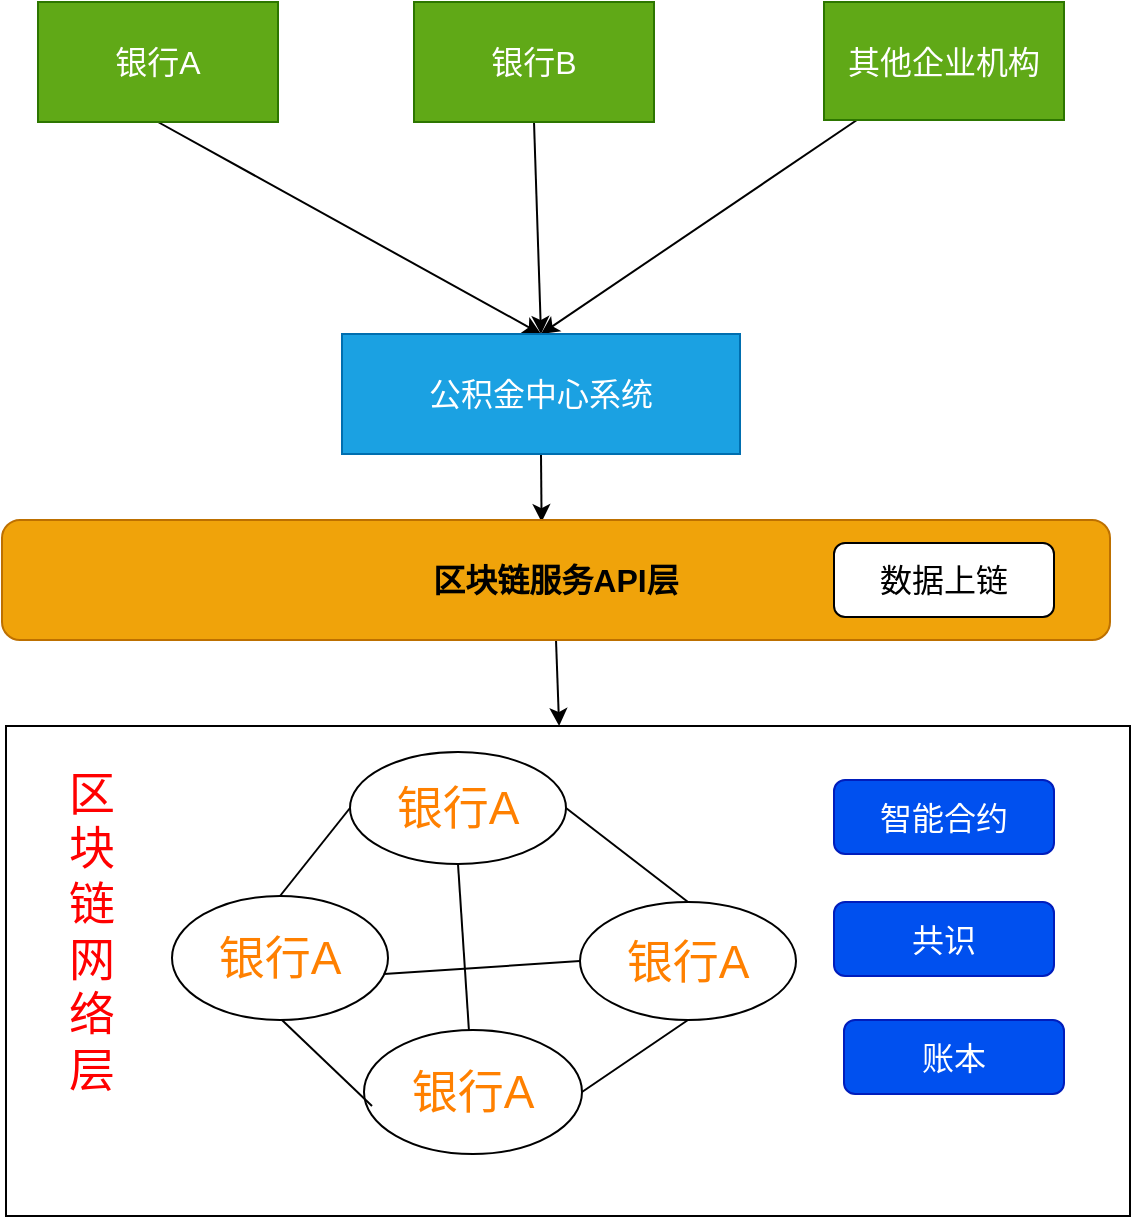 <mxfile>
    <diagram id="Wm-BTRdqjP_XX6lUrxme" name="第 1 页">
        <mxGraphModel dx="1113" dy="713" grid="0" gridSize="10" guides="1" tooltips="1" connect="1" arrows="1" fold="1" page="1" pageScale="1" pageWidth="827" pageHeight="1169" math="0" shadow="0">
            <root>
                <mxCell id="0"/>
                <mxCell id="1" parent="0"/>
                <mxCell id="7" style="edgeStyle=none;html=1;exitX=0.5;exitY=1;exitDx=0;exitDy=0;entryX=0.5;entryY=0;entryDx=0;entryDy=0;fontSize=16;" edge="1" parent="1" source="2" target="6">
                    <mxGeometry relative="1" as="geometry"/>
                </mxCell>
                <mxCell id="2" value="银行A" style="rounded=0;whiteSpace=wrap;html=1;fontSize=16;fillColor=#60a917;strokeColor=#2D7600;fontColor=#ffffff;" vertex="1" parent="1">
                    <mxGeometry x="41" y="78" width="120" height="60" as="geometry"/>
                </mxCell>
                <mxCell id="9" style="edgeStyle=none;html=1;exitX=0.5;exitY=1;exitDx=0;exitDy=0;entryX=0.5;entryY=0;entryDx=0;entryDy=0;fontSize=16;" edge="1" parent="1" source="4" target="6">
                    <mxGeometry relative="1" as="geometry"/>
                </mxCell>
                <mxCell id="4" value="银行B" style="rounded=0;whiteSpace=wrap;html=1;fontSize=16;fillColor=#60a917;strokeColor=#2D7600;fontColor=#ffffff;" vertex="1" parent="1">
                    <mxGeometry x="229" y="78" width="120" height="60" as="geometry"/>
                </mxCell>
                <mxCell id="10" style="edgeStyle=none;html=1;entryX=0.5;entryY=0;entryDx=0;entryDy=0;fontSize=16;" edge="1" parent="1" source="5" target="6">
                    <mxGeometry relative="1" as="geometry"/>
                </mxCell>
                <mxCell id="5" value="其他企业机构" style="rounded=0;whiteSpace=wrap;html=1;fontSize=16;fillColor=#60a917;strokeColor=#2D7600;fontColor=#ffffff;" vertex="1" parent="1">
                    <mxGeometry x="434" y="78" width="120" height="59" as="geometry"/>
                </mxCell>
                <mxCell id="15" style="edgeStyle=none;html=1;exitX=0.5;exitY=1;exitDx=0;exitDy=0;entryX=0.487;entryY=0.017;entryDx=0;entryDy=0;entryPerimeter=0;fontSize=16;" edge="1" parent="1" source="6" target="11">
                    <mxGeometry relative="1" as="geometry"/>
                </mxCell>
                <mxCell id="6" value="公积金中心系统" style="rounded=0;whiteSpace=wrap;html=1;fontSize=16;fillColor=#1ba1e2;strokeColor=#006EAF;fontColor=#ffffff;" vertex="1" parent="1">
                    <mxGeometry x="193" y="244" width="199" height="60" as="geometry"/>
                </mxCell>
                <mxCell id="19" style="edgeStyle=none;html=1;exitX=0.5;exitY=1;exitDx=0;exitDy=0;fontSize=23;fontColor=#FF0000;" edge="1" parent="1" source="11" target="17">
                    <mxGeometry relative="1" as="geometry"/>
                </mxCell>
                <mxCell id="11" value="&lt;b&gt;区块链服务API层&lt;/b&gt;" style="rounded=1;whiteSpace=wrap;html=1;fontSize=16;fillColor=#f0a30a;strokeColor=#BD7000;fontColor=#000000;" vertex="1" parent="1">
                    <mxGeometry x="23" y="337" width="554" height="60" as="geometry"/>
                </mxCell>
                <mxCell id="12" value="数据上链" style="rounded=1;whiteSpace=wrap;html=1;fontSize=16;" vertex="1" parent="1">
                    <mxGeometry x="439" y="348.5" width="110" height="37" as="geometry"/>
                </mxCell>
                <mxCell id="17" value="" style="rounded=0;whiteSpace=wrap;html=1;fontSize=16;" vertex="1" parent="1">
                    <mxGeometry x="25" y="440" width="562" height="245" as="geometry"/>
                </mxCell>
                <mxCell id="18" value="区&lt;br style=&quot;font-size: 23px;&quot;&gt;块&lt;br style=&quot;font-size: 23px;&quot;&gt;链&lt;br style=&quot;font-size: 23px;&quot;&gt;网&lt;br style=&quot;font-size: 23px;&quot;&gt;络&lt;br style=&quot;font-size: 23px;&quot;&gt;层" style="text;html=1;strokeColor=none;fillColor=none;align=center;verticalAlign=middle;whiteSpace=wrap;rounded=0;fontSize=23;fontColor=#FF0000;" vertex="1" parent="1">
                    <mxGeometry x="48" y="533" width="40" height="20" as="geometry"/>
                </mxCell>
                <mxCell id="20" value="&lt;font color=&quot;#ff8000&quot;&gt;银行A&lt;/font&gt;" style="ellipse;whiteSpace=wrap;html=1;fontSize=23;fontColor=#FF0000;" vertex="1" parent="1">
                    <mxGeometry x="197" y="453" width="108" height="56" as="geometry"/>
                </mxCell>
                <mxCell id="21" value="&lt;font color=&quot;#ff8000&quot;&gt;银行A&lt;/font&gt;" style="ellipse;whiteSpace=wrap;html=1;fontSize=23;fontColor=#FF0000;" vertex="1" parent="1">
                    <mxGeometry x="108" y="525" width="108" height="62" as="geometry"/>
                </mxCell>
                <mxCell id="22" value="&lt;font color=&quot;#ff8000&quot;&gt;银行A&lt;/font&gt;" style="ellipse;whiteSpace=wrap;html=1;fontSize=23;fontColor=#FF0000;" vertex="1" parent="1">
                    <mxGeometry x="204" y="592" width="109" height="62" as="geometry"/>
                </mxCell>
                <mxCell id="23" value="&lt;font color=&quot;#ff8000&quot;&gt;银行A&lt;/font&gt;" style="ellipse;whiteSpace=wrap;html=1;fontSize=23;fontColor=#FF0000;" vertex="1" parent="1">
                    <mxGeometry x="312" y="528" width="108" height="59" as="geometry"/>
                </mxCell>
                <mxCell id="27" value="" style="endArrow=none;html=1;fontSize=23;fontColor=#FF0000;exitX=0.5;exitY=0;exitDx=0;exitDy=0;entryX=0;entryY=0.5;entryDx=0;entryDy=0;" edge="1" parent="1" source="21" target="20">
                    <mxGeometry width="50" height="50" relative="1" as="geometry">
                        <mxPoint x="164" y="535" as="sourcePoint"/>
                        <mxPoint x="214" y="485" as="targetPoint"/>
                    </mxGeometry>
                </mxCell>
                <mxCell id="28" value="" style="endArrow=none;html=1;fontSize=23;fontColor=#FF0000;entryX=1;entryY=0.5;entryDx=0;entryDy=0;exitX=0.5;exitY=0;exitDx=0;exitDy=0;" edge="1" parent="1" source="23" target="20">
                    <mxGeometry width="50" height="50" relative="1" as="geometry">
                        <mxPoint x="396" y="520" as="sourcePoint"/>
                        <mxPoint x="446" y="470" as="targetPoint"/>
                    </mxGeometry>
                </mxCell>
                <mxCell id="29" value="" style="endArrow=none;html=1;fontSize=23;fontColor=#FF0000;exitX=1;exitY=0.5;exitDx=0;exitDy=0;entryX=0.5;entryY=1;entryDx=0;entryDy=0;" edge="1" parent="1" source="22" target="23">
                    <mxGeometry width="50" height="50" relative="1" as="geometry">
                        <mxPoint x="348" y="665" as="sourcePoint"/>
                        <mxPoint x="398" y="615" as="targetPoint"/>
                    </mxGeometry>
                </mxCell>
                <mxCell id="30" value="" style="endArrow=none;html=1;fontSize=23;fontColor=#FF0000;entryX=0.509;entryY=1;entryDx=0;entryDy=0;entryPerimeter=0;" edge="1" parent="1" target="21">
                    <mxGeometry width="50" height="50" relative="1" as="geometry">
                        <mxPoint x="208" y="630" as="sourcePoint"/>
                        <mxPoint x="163" y="608" as="targetPoint"/>
                    </mxGeometry>
                </mxCell>
                <mxCell id="31" value="" style="endArrow=none;html=1;fontSize=23;fontColor=#FF0000;exitX=0.981;exitY=0.629;exitDx=0;exitDy=0;exitPerimeter=0;entryX=0;entryY=0.5;entryDx=0;entryDy=0;" edge="1" parent="1" source="21" target="23">
                    <mxGeometry width="50" height="50" relative="1" as="geometry">
                        <mxPoint x="451" y="562" as="sourcePoint"/>
                        <mxPoint x="501" y="512" as="targetPoint"/>
                    </mxGeometry>
                </mxCell>
                <mxCell id="32" value="" style="endArrow=none;html=1;fontSize=23;fontColor=#FF0000;entryX=0.5;entryY=1;entryDx=0;entryDy=0;" edge="1" parent="1" source="22" target="20">
                    <mxGeometry width="50" height="50" relative="1" as="geometry">
                        <mxPoint x="236" y="573" as="sourcePoint"/>
                        <mxPoint x="286" y="523" as="targetPoint"/>
                    </mxGeometry>
                </mxCell>
                <mxCell id="33" value="智能合约" style="rounded=1;whiteSpace=wrap;html=1;fontSize=16;fillColor=#0050ef;strokeColor=#001DBC;fontColor=#ffffff;" vertex="1" parent="1">
                    <mxGeometry x="439" y="467" width="110" height="37" as="geometry"/>
                </mxCell>
                <mxCell id="34" value="共识" style="rounded=1;whiteSpace=wrap;html=1;fontSize=16;fillColor=#0050ef;strokeColor=#001DBC;fontColor=#ffffff;" vertex="1" parent="1">
                    <mxGeometry x="439" y="528" width="110" height="37" as="geometry"/>
                </mxCell>
                <mxCell id="35" value="账本" style="rounded=1;whiteSpace=wrap;html=1;fontSize=16;fillColor=#0050ef;strokeColor=#001DBC;fontColor=#ffffff;" vertex="1" parent="1">
                    <mxGeometry x="444" y="587" width="110" height="37" as="geometry"/>
                </mxCell>
            </root>
        </mxGraphModel>
    </diagram>
</mxfile>